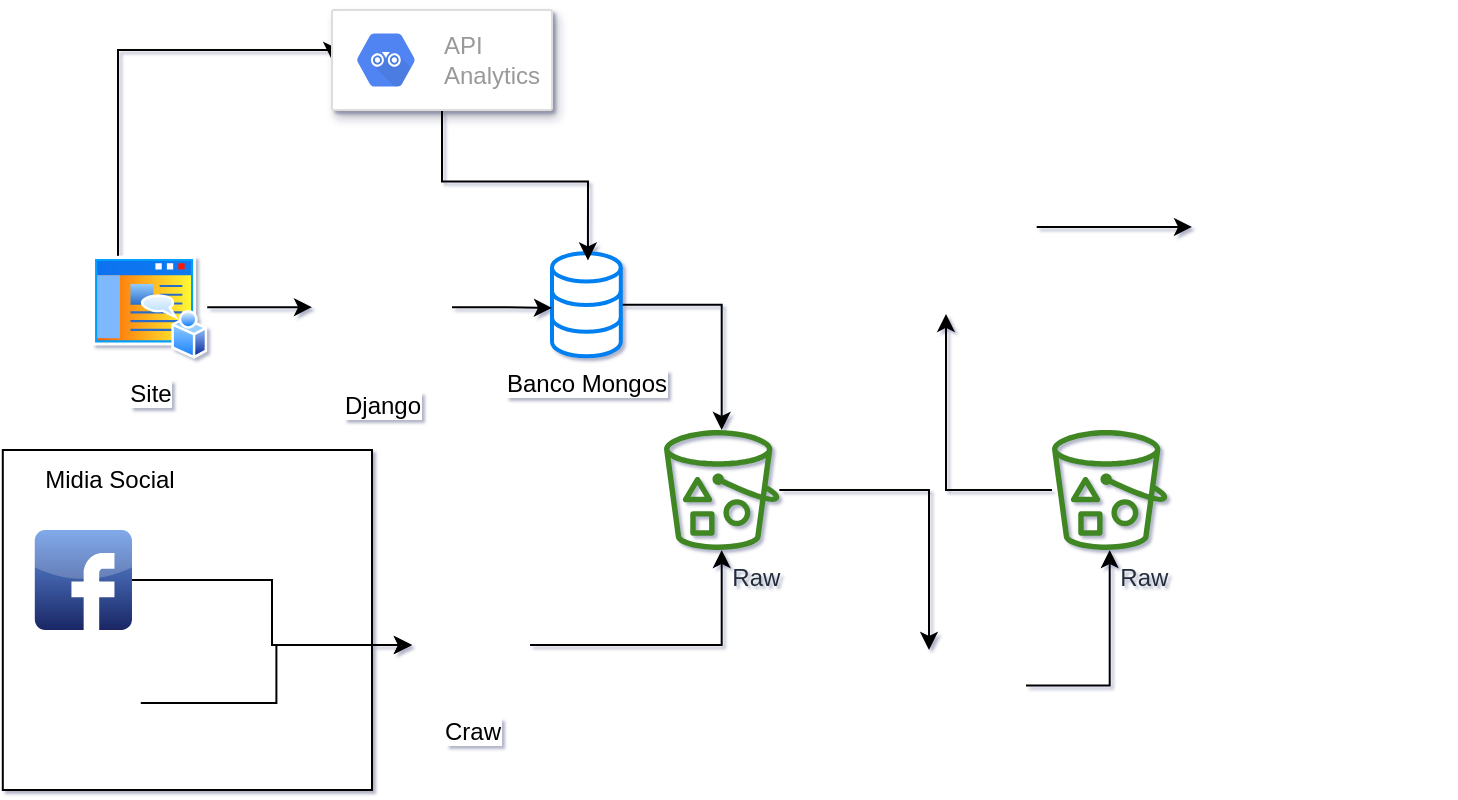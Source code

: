 <mxfile version="17.4.0" type="github">
  <diagram id="z6F2wqZxbRvPZ40iQPGH" name="Page-1">
    <mxGraphModel dx="885" dy="516" grid="1" gridSize="10" guides="1" tooltips="1" connect="1" arrows="1" fold="1" page="1" pageScale="1" pageWidth="827" pageHeight="1169" math="0" shadow="1">
      <root>
        <mxCell id="0" />
        <mxCell id="1" parent="0" />
        <mxCell id="omifSxM_qa38NBtycrVB-19" value="" style="rounded=0;whiteSpace=wrap;html=1;" vertex="1" parent="1">
          <mxGeometry x="25.4" y="360" width="184.6" height="170" as="geometry" />
        </mxCell>
        <mxCell id="omifSxM_qa38NBtycrVB-29" style="edgeStyle=orthogonalEdgeStyle;rounded=0;orthogonalLoop=1;jettySize=auto;html=1;" edge="1" parent="1" source="omifSxM_qa38NBtycrVB-1" target="omifSxM_qa38NBtycrVB-26">
          <mxGeometry relative="1" as="geometry" />
        </mxCell>
        <mxCell id="omifSxM_qa38NBtycrVB-1" value="Banco Mongos" style="html=1;verticalLabelPosition=bottom;align=center;labelBackgroundColor=#ffffff;verticalAlign=top;strokeWidth=2;strokeColor=#0080F0;shadow=0;dashed=0;shape=mxgraph.ios7.icons.data;" vertex="1" parent="1">
          <mxGeometry x="300" y="261.58" width="34.4" height="51.6" as="geometry" />
        </mxCell>
        <mxCell id="omifSxM_qa38NBtycrVB-7" style="edgeStyle=orthogonalEdgeStyle;rounded=0;orthogonalLoop=1;jettySize=auto;html=1;entryX=0;entryY=0.531;entryDx=0;entryDy=0;entryPerimeter=0;" edge="1" parent="1" source="omifSxM_qa38NBtycrVB-2" target="omifSxM_qa38NBtycrVB-1">
          <mxGeometry relative="1" as="geometry" />
        </mxCell>
        <mxCell id="omifSxM_qa38NBtycrVB-2" value="Django" style="shape=image;html=1;verticalAlign=top;verticalLabelPosition=bottom;labelBackgroundColor=#ffffff;imageAspect=0;aspect=fixed;image=https://cdn2.iconfinder.com/data/icons/boxicons-logos/24/bxl-django-128.png" vertex="1" parent="1">
          <mxGeometry x="180" y="253.58" width="70" height="70" as="geometry" />
        </mxCell>
        <mxCell id="omifSxM_qa38NBtycrVB-6" style="edgeStyle=orthogonalEdgeStyle;rounded=0;orthogonalLoop=1;jettySize=auto;html=1;" edge="1" parent="1" source="omifSxM_qa38NBtycrVB-5" target="omifSxM_qa38NBtycrVB-2">
          <mxGeometry relative="1" as="geometry" />
        </mxCell>
        <mxCell id="omifSxM_qa38NBtycrVB-32" style="edgeStyle=orthogonalEdgeStyle;rounded=0;orthogonalLoop=1;jettySize=auto;html=1;entryX=0;entryY=0.5;entryDx=0;entryDy=0;" edge="1" parent="1" source="omifSxM_qa38NBtycrVB-5" target="omifSxM_qa38NBtycrVB-30">
          <mxGeometry relative="1" as="geometry">
            <mxPoint x="82.6" y="160" as="targetPoint" />
            <Array as="points">
              <mxPoint x="83" y="160" />
            </Array>
          </mxGeometry>
        </mxCell>
        <mxCell id="omifSxM_qa38NBtycrVB-5" value="Site" style="aspect=fixed;perimeter=ellipsePerimeter;html=1;align=center;shadow=0;dashed=0;spacingTop=3;image;image=img/lib/active_directory/home_page.svg;" vertex="1" parent="1">
          <mxGeometry x="70" y="262.66" width="57.6" height="51.84" as="geometry" />
        </mxCell>
        <mxCell id="omifSxM_qa38NBtycrVB-24" style="edgeStyle=orthogonalEdgeStyle;rounded=0;orthogonalLoop=1;jettySize=auto;html=1;entryX=0;entryY=0.5;entryDx=0;entryDy=0;" edge="1" parent="1" source="omifSxM_qa38NBtycrVB-8" target="omifSxM_qa38NBtycrVB-21">
          <mxGeometry relative="1" as="geometry" />
        </mxCell>
        <mxCell id="omifSxM_qa38NBtycrVB-8" value="" style="dashed=0;outlineConnect=0;html=1;align=center;labelPosition=center;verticalLabelPosition=bottom;verticalAlign=top;shape=mxgraph.webicons.facebook;fillColor=#6294E4;gradientColor=#1A2665" vertex="1" parent="1">
          <mxGeometry x="41.4" y="400" width="48.6" height="50" as="geometry" />
        </mxCell>
        <mxCell id="omifSxM_qa38NBtycrVB-25" style="edgeStyle=orthogonalEdgeStyle;rounded=0;orthogonalLoop=1;jettySize=auto;html=1;entryX=0;entryY=0.5;entryDx=0;entryDy=0;" edge="1" parent="1" source="omifSxM_qa38NBtycrVB-9" target="omifSxM_qa38NBtycrVB-21">
          <mxGeometry relative="1" as="geometry" />
        </mxCell>
        <mxCell id="omifSxM_qa38NBtycrVB-9" value="" style="shape=image;html=1;verticalAlign=top;verticalLabelPosition=bottom;labelBackgroundColor=#ffffff;imageAspect=0;aspect=fixed;image=https://cdn3.iconfinder.com/data/icons/2018-social-media-logotypes/1000/2018_social_media_popular_app_logo_twitter-128.png" vertex="1" parent="1">
          <mxGeometry x="41.4" y="460" width="53" height="53" as="geometry" />
        </mxCell>
        <mxCell id="omifSxM_qa38NBtycrVB-20" value="Midia Social" style="text;html=1;strokeColor=none;fillColor=none;align=center;verticalAlign=middle;whiteSpace=wrap;rounded=0;" vertex="1" parent="1">
          <mxGeometry x="38" y="360" width="82" height="30" as="geometry" />
        </mxCell>
        <mxCell id="omifSxM_qa38NBtycrVB-35" style="edgeStyle=orthogonalEdgeStyle;rounded=0;orthogonalLoop=1;jettySize=auto;html=1;" edge="1" parent="1" source="omifSxM_qa38NBtycrVB-21" target="omifSxM_qa38NBtycrVB-26">
          <mxGeometry relative="1" as="geometry" />
        </mxCell>
        <mxCell id="omifSxM_qa38NBtycrVB-21" value="Craw" style="shape=image;html=1;verticalAlign=top;verticalLabelPosition=bottom;labelBackgroundColor=#ffffff;imageAspect=0;aspect=fixed;image=https://cdn0.iconfinder.com/data/icons/long-shadow-web-icons/512/python-128.png" vertex="1" parent="1">
          <mxGeometry x="230" y="428" width="59" height="59" as="geometry" />
        </mxCell>
        <mxCell id="omifSxM_qa38NBtycrVB-36" style="edgeStyle=orthogonalEdgeStyle;rounded=0;orthogonalLoop=1;jettySize=auto;html=1;entryX=0.5;entryY=0;entryDx=0;entryDy=0;" edge="1" parent="1" source="omifSxM_qa38NBtycrVB-26" target="omifSxM_qa38NBtycrVB-34">
          <mxGeometry relative="1" as="geometry" />
        </mxCell>
        <mxCell id="omifSxM_qa38NBtycrVB-26" value="&amp;nbsp; &amp;nbsp; &amp;nbsp; &amp;nbsp; &amp;nbsp; Raw" style="sketch=0;outlineConnect=0;fontColor=#232F3E;gradientColor=none;fillColor=#3F8624;strokeColor=none;dashed=0;verticalLabelPosition=bottom;verticalAlign=top;align=center;html=1;fontSize=12;fontStyle=0;aspect=fixed;pointerEvents=1;shape=mxgraph.aws4.bucket_with_objects;" vertex="1" parent="1">
          <mxGeometry x="356" y="350" width="57.69" height="60" as="geometry" />
        </mxCell>
        <mxCell id="omifSxM_qa38NBtycrVB-33" style="edgeStyle=orthogonalEdgeStyle;rounded=0;orthogonalLoop=1;jettySize=auto;html=1;entryX=0.522;entryY=0.07;entryDx=0;entryDy=0;entryPerimeter=0;" edge="1" parent="1" source="omifSxM_qa38NBtycrVB-30" target="omifSxM_qa38NBtycrVB-1">
          <mxGeometry relative="1" as="geometry" />
        </mxCell>
        <mxCell id="omifSxM_qa38NBtycrVB-30" value="" style="strokeColor=#dddddd;shadow=1;strokeWidth=1;rounded=1;absoluteArcSize=1;arcSize=2;" vertex="1" parent="1">
          <mxGeometry x="190" y="140" width="110" height="50" as="geometry" />
        </mxCell>
        <mxCell id="omifSxM_qa38NBtycrVB-31" value="API&#xa;Analytics" style="sketch=0;dashed=0;connectable=0;html=1;fillColor=#5184F3;strokeColor=none;shape=mxgraph.gcp2.hexIcon;prIcon=api_analytics;part=1;labelPosition=right;verticalLabelPosition=middle;align=left;verticalAlign=middle;spacingLeft=5;fontColor=#999999;fontSize=12;" vertex="1" parent="omifSxM_qa38NBtycrVB-30">
          <mxGeometry y="0.5" width="44" height="39" relative="1" as="geometry">
            <mxPoint x="5" y="-19.5" as="offset" />
          </mxGeometry>
        </mxCell>
        <mxCell id="omifSxM_qa38NBtycrVB-38" style="edgeStyle=orthogonalEdgeStyle;rounded=0;orthogonalLoop=1;jettySize=auto;html=1;" edge="1" parent="1" source="omifSxM_qa38NBtycrVB-34" target="omifSxM_qa38NBtycrVB-37">
          <mxGeometry relative="1" as="geometry" />
        </mxCell>
        <mxCell id="omifSxM_qa38NBtycrVB-34" value="" style="shape=image;verticalLabelPosition=bottom;labelBackgroundColor=default;verticalAlign=top;aspect=fixed;imageAspect=0;image=https://blog.sqlizer.io/img/sqlizer-logo.png;" vertex="1" parent="1">
          <mxGeometry x="440" y="460" width="97" height="35.41" as="geometry" />
        </mxCell>
        <mxCell id="omifSxM_qa38NBtycrVB-40" style="edgeStyle=orthogonalEdgeStyle;rounded=0;orthogonalLoop=1;jettySize=auto;html=1;entryX=0.579;entryY=0.949;entryDx=0;entryDy=0;entryPerimeter=0;" edge="1" parent="1" source="omifSxM_qa38NBtycrVB-37" target="omifSxM_qa38NBtycrVB-39">
          <mxGeometry relative="1" as="geometry" />
        </mxCell>
        <mxCell id="omifSxM_qa38NBtycrVB-37" value="&amp;nbsp; &amp;nbsp; &amp;nbsp; &amp;nbsp; &amp;nbsp; Raw" style="sketch=0;outlineConnect=0;fontColor=#232F3E;gradientColor=none;fillColor=#3F8624;strokeColor=none;dashed=0;verticalLabelPosition=bottom;verticalAlign=top;align=center;html=1;fontSize=12;fontStyle=0;aspect=fixed;pointerEvents=1;shape=mxgraph.aws4.bucket_with_objects;" vertex="1" parent="1">
          <mxGeometry x="550" y="350" width="57.69" height="60" as="geometry" />
        </mxCell>
        <mxCell id="omifSxM_qa38NBtycrVB-42" style="edgeStyle=orthogonalEdgeStyle;rounded=0;orthogonalLoop=1;jettySize=auto;html=1;entryX=0;entryY=0.5;entryDx=0;entryDy=0;" edge="1" parent="1" source="omifSxM_qa38NBtycrVB-39" target="omifSxM_qa38NBtycrVB-41">
          <mxGeometry relative="1" as="geometry" />
        </mxCell>
        <mxCell id="omifSxM_qa38NBtycrVB-39" value="" style="shape=image;verticalLabelPosition=bottom;labelBackgroundColor=default;verticalAlign=top;aspect=fixed;imageAspect=0;image=https://upload.wikimedia.org/wikipedia/commons/thumb/b/bb/Apache_Hive_logo.svg/1138px-Apache_Hive_logo.svg.png;" vertex="1" parent="1">
          <mxGeometry x="434.65" y="200" width="107.69" height="96.92" as="geometry" />
        </mxCell>
        <mxCell id="omifSxM_qa38NBtycrVB-41" value="" style="shape=image;html=1;verticalAlign=top;verticalLabelPosition=bottom;labelBackgroundColor=#ffffff;imageAspect=0;aspect=fixed;image=https://cdn0.iconfinder.com/data/icons/medic-outline/32/Statistic-128.png" vertex="1" parent="1">
          <mxGeometry x="620" y="184.46" width="128" height="128" as="geometry" />
        </mxCell>
      </root>
    </mxGraphModel>
  </diagram>
</mxfile>
